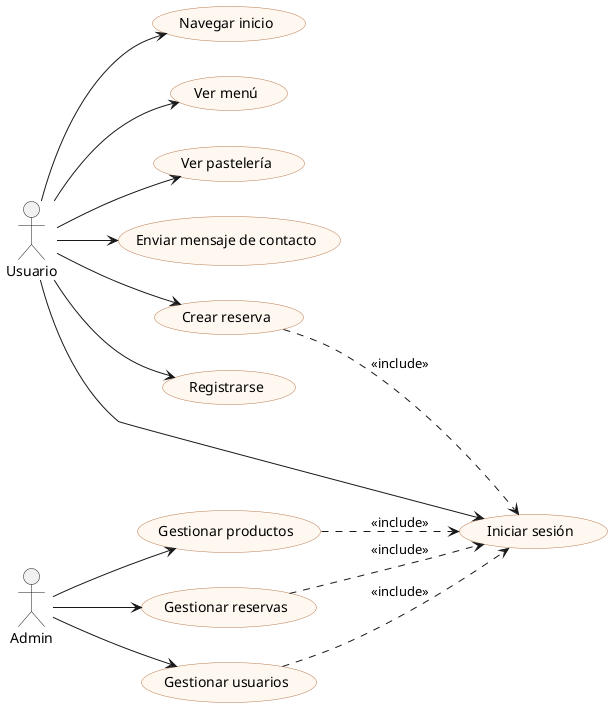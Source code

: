 @startuml
' ====== Delicia Café - Casos de Uso ======
left to right direction

actor Usuario
actor Admin

' --- Usuario ---
Usuario --> (Navegar inicio)
Usuario --> (Ver menú)
Usuario --> (Ver pastelería)
Usuario --> (Enviar mensaje de contacto)
Usuario --> (Crear reserva)
Usuario --> (Registrarse)
Usuario --> (Iniciar sesión)

(Crear reserva) ..> (Iniciar sesión) : <<include>>

' --- Admin ---
Admin --> (Gestionar productos)
Admin --> (Gestionar reservas)
Admin --> (Gestionar usuarios)

(Gestionar productos) ..> (Iniciar sesión) : <<include>>
(Gestionar reservas) ..> (Iniciar sesión) : <<include>>
(Gestionar usuarios) ..> (Iniciar sesión) : <<include>>

skinparam usecase {
  BackgroundColor #fff8f0
  BorderColor #b87b50
  ArrowColor #b87b50
  ActorBorderColor #8c5a3c
}
@enduml